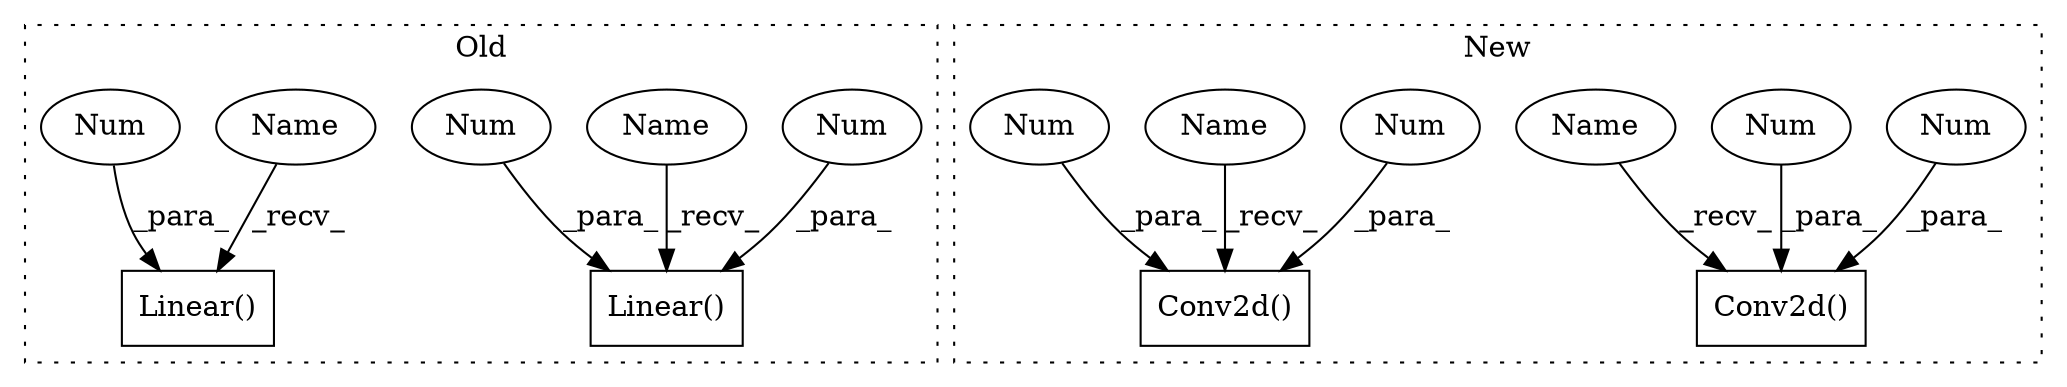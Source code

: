 digraph G {
subgraph cluster0 {
1 [label="Linear()" a="75" s="2413,2427" l="10,1" shape="box"];
5 [label="Num" a="76" s="2426" l="1" shape="ellipse"];
6 [label="Linear()" a="75" s="2349,2363" l="10,1" shape="box"];
7 [label="Num" a="76" s="2362" l="1" shape="ellipse"];
8 [label="Num" a="76" s="2423" l="1" shape="ellipse"];
12 [label="Name" a="87" s="2413" l="2" shape="ellipse"];
13 [label="Name" a="87" s="2349" l="2" shape="ellipse"];
label = "Old";
style="dotted";
}
subgraph cluster1 {
2 [label="Conv2d()" a="75" s="3384,3405" l="10,22" shape="box"];
3 [label="Num" a="76" s="3399" l="3" shape="ellipse"];
4 [label="Num" a="76" s="3404" l="1" shape="ellipse"];
9 [label="Conv2d()" a="75" s="5377,5395" l="10,22" shape="box"];
10 [label="Num" a="76" s="5394" l="1" shape="ellipse"];
11 [label="Num" a="76" s="5391" l="1" shape="ellipse"];
14 [label="Name" a="87" s="3384" l="2" shape="ellipse"];
15 [label="Name" a="87" s="5377" l="2" shape="ellipse"];
label = "New";
style="dotted";
}
3 -> 2 [label="_para_"];
4 -> 2 [label="_para_"];
5 -> 1 [label="_para_"];
7 -> 6 [label="_para_"];
8 -> 1 [label="_para_"];
10 -> 9 [label="_para_"];
11 -> 9 [label="_para_"];
12 -> 1 [label="_recv_"];
13 -> 6 [label="_recv_"];
14 -> 2 [label="_recv_"];
15 -> 9 [label="_recv_"];
}